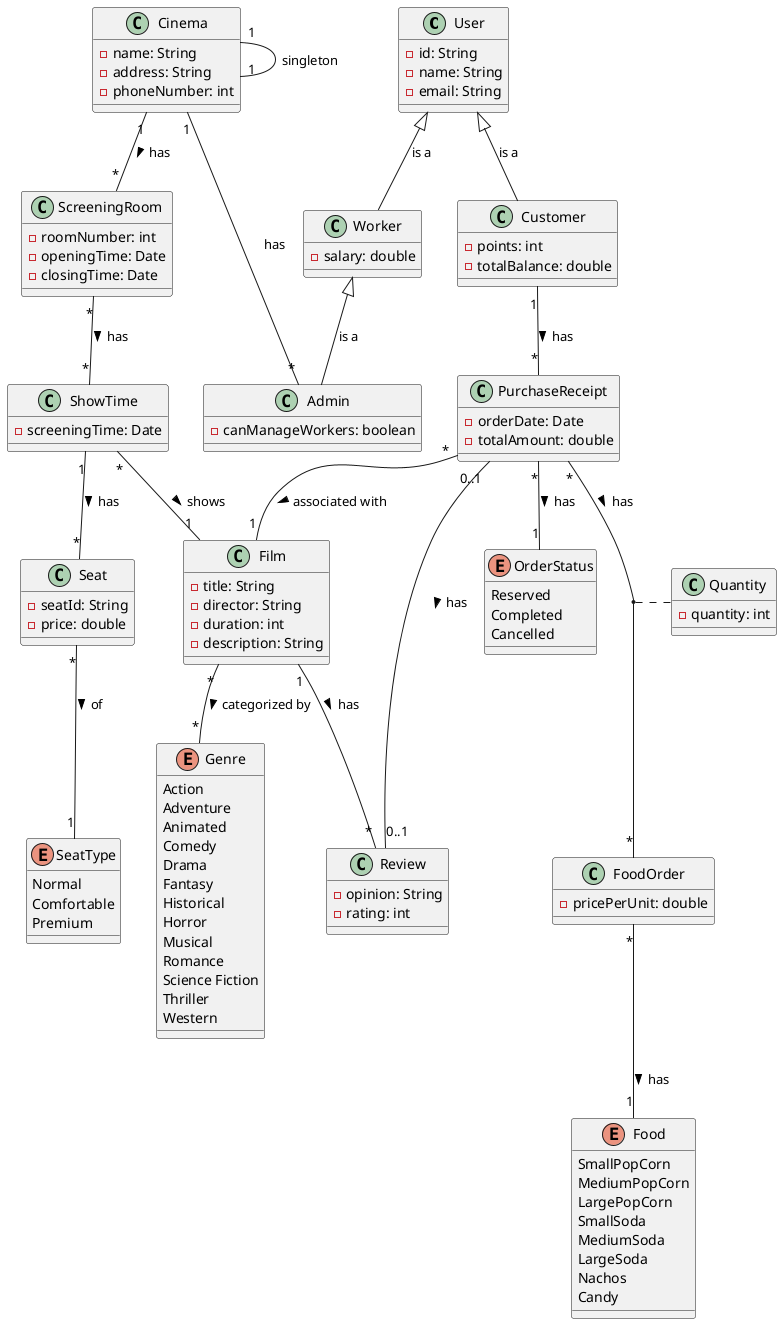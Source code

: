 
@startuml
class User{
  -id: String
  -name: String
  -email: String

}

class Customer{
  -points: int
  -totalBalance: double
}

class Worker{
    -salary: double
}

class Admin{
    -canManageWorkers: boolean
}

class Cinema{
    -name: String
    -address: String
    -phoneNumber: int
}

class PurchaseReceipt{
  -orderDate: Date
  -totalAmount: double
}

class FoodOrder{
  -pricePerUnit: double
}

class ScreeningRoom{
  -roomNumber: int
  -openingTime: Date
  -closingTime: Date
}

class ShowTime{
  -screeningTime: Date
}

class Film{
  -title: String
  -director: String
  -duration: int
  -description: String
}

class Review{
  -opinion: String
  -rating: int
}

class Seat{
  -seatId: String
  -price: double
}

class Quantity{
  -quantity: int
}

enum Genre{
  Action
  Adventure
  Animated
  Comedy
  Drama
  Fantasy
  Historical
  Horror
  Musical
  Romance
  Science Fiction
  Thriller
  Western
}

enum OrderStatus{
  Reserved
  Completed
  Cancelled
}

enum Food{
  SmallPopCorn
  MediumPopCorn
  LargePopCorn
  SmallSoda
  MediumSoda
  LargeSoda
  Nachos
  Candy
}

enum SeatType{
  Normal
  Comfortable
  Premium
}

User <|-- Customer: is a
User <|-- Worker: is a
Worker<|-- Admin: is a

Customer "1" -- "*" PurchaseReceipt: has >
Cinema "1" -- "*" ScreeningRoom: has >
Cinema "1" -- "1" Cinema: singleton
Cinema "1" -- "*" Admin: has

ScreeningRoom "*" -- "*" ShowTime: has >
ShowTime "1" -- "*" Seat: has >

Seat "*" -- "1" SeatType: of >
ShowTime "*" -- "1" Film: shows >
Film "1" -- "*" Review: has >
Film "*" -- "*" Genre : categorized by >

PurchaseReceipt "0..1" -- "0..1" Review: has >
PurchaseReceipt "*" -- "1" Film: associated with >
PurchaseReceipt "*" -- "1" OrderStatus : has >
PurchaseReceipt "*" -- "*" FoodOrder: has >

FoodOrder "*" -- "1" Food: has >
(PurchaseReceipt, FoodOrder) .. Quantity
@enduml
